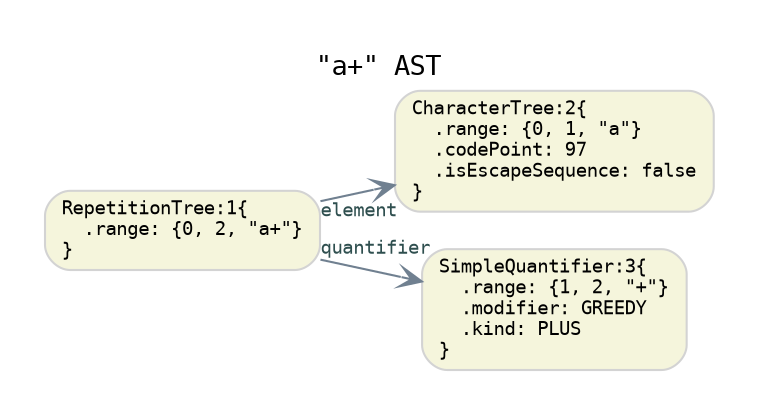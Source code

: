 digraph G {
  rankdir=LR;
  graph [fontname="Monospace", fontsize="13", pad="0.3"]
  labelloc="t";
  label="\"a+\" AST";

  // default nodes
  node [fontname="Monospace", fontsize= "9", shape="box", style="rounded,filled", color="LightGray", fillcolor="Beige", fixedsize="false", width="0.75"]
  1[ label="RepetitionTree:1\{\l  .range: \{0, 2, \"a+\"\}\l\}\l" ]
  2[ label="CharacterTree:2\{\l  .range: \{0, 1, \"a\"\}\l  .codePoint: 97\l  .isEscapeSequence: false\l\}\l" ]
  3[ label="SimpleQuantifier:3\{\l  .range: \{1, 2, \"+\"\}\l  .modifier: GREEDY\l  .kind: PLUS\l\}\l" ]

  // default edges
  edge [fontname="Monospace", fontsize="9", style="solid", color="SlateGray", fontcolor="DarkSlateGray", arrowhead="vee", arrowtail="none", dir="both"]
  1 -> 2 [ label="",  taillabel="element" ]
  1 -> 3 [ label="",  taillabel="quantifier" ]
}
